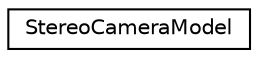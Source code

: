 digraph "Graphical Class Hierarchy"
{
  edge [fontname="Helvetica",fontsize="10",labelfontname="Helvetica",labelfontsize="10"];
  node [fontname="Helvetica",fontsize="10",shape=record];
  rankdir="LR";
  Node1 [label="StereoCameraModel",height=0.2,width=0.4,color="black", fillcolor="white", style="filled",URL="$classStereoCameraModel.html",tooltip="Slim implementation of camera model for non-ROS users. "];
}
